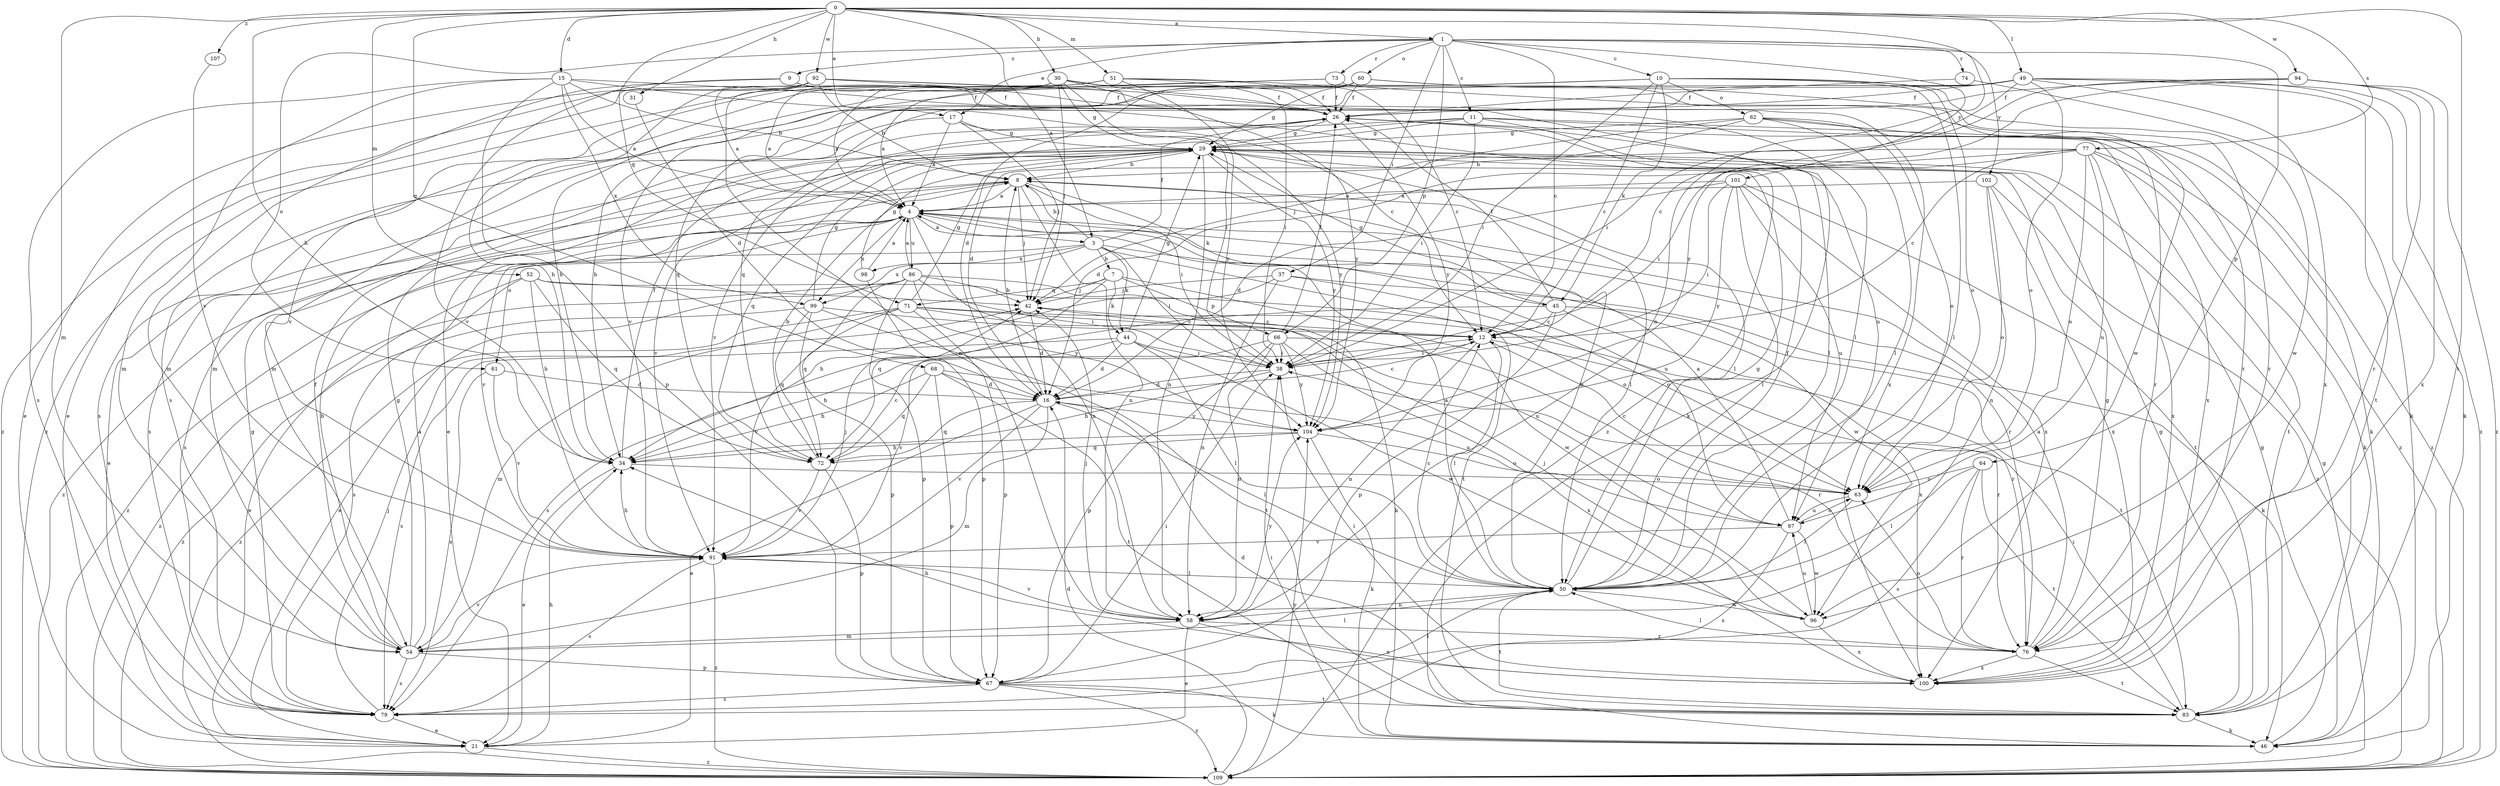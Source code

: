 strict digraph  {
0;
1;
3;
4;
7;
8;
9;
10;
11;
12;
15;
16;
17;
21;
26;
29;
30;
31;
34;
37;
38;
42;
44;
45;
46;
49;
50;
51;
52;
54;
58;
60;
61;
62;
63;
64;
66;
67;
68;
71;
72;
73;
74;
76;
77;
79;
83;
86;
87;
91;
92;
94;
96;
98;
99;
100;
101;
102;
104;
107;
109;
0 -> 1  [label=a];
0 -> 3  [label=a];
0 -> 15  [label=d];
0 -> 17  [label=e];
0 -> 30  [label=h];
0 -> 31  [label=h];
0 -> 34  [label=h];
0 -> 49  [label=l];
0 -> 51  [label=m];
0 -> 52  [label=m];
0 -> 54  [label=m];
0 -> 58  [label=n];
0 -> 68  [label=q];
0 -> 71  [label=q];
0 -> 77  [label=s];
0 -> 83  [label=t];
0 -> 92  [label=w];
0 -> 94  [label=w];
0 -> 107  [label=z];
1 -> 9  [label=c];
1 -> 10  [label=c];
1 -> 11  [label=c];
1 -> 12  [label=c];
1 -> 17  [label=e];
1 -> 37  [label=i];
1 -> 60  [label=o];
1 -> 61  [label=o];
1 -> 64  [label=p];
1 -> 66  [label=p];
1 -> 73  [label=r];
1 -> 74  [label=r];
1 -> 101  [label=y];
1 -> 102  [label=y];
3 -> 7  [label=b];
3 -> 8  [label=b];
3 -> 26  [label=f];
3 -> 38  [label=i];
3 -> 44  [label=k];
3 -> 83  [label=t];
3 -> 96  [label=w];
3 -> 98  [label=x];
3 -> 99  [label=x];
3 -> 109  [label=z];
4 -> 3  [label=a];
4 -> 58  [label=n];
4 -> 61  [label=o];
4 -> 76  [label=r];
4 -> 86  [label=u];
4 -> 87  [label=u];
4 -> 91  [label=v];
4 -> 99  [label=x];
4 -> 109  [label=z];
7 -> 42  [label=j];
7 -> 44  [label=k];
7 -> 66  [label=p];
7 -> 71  [label=q];
7 -> 72  [label=q];
7 -> 96  [label=w];
8 -> 4  [label=a];
8 -> 21  [label=e];
8 -> 38  [label=i];
8 -> 42  [label=j];
8 -> 45  [label=k];
8 -> 50  [label=l];
8 -> 58  [label=n];
8 -> 79  [label=s];
9 -> 26  [label=f];
9 -> 54  [label=m];
9 -> 91  [label=v];
9 -> 109  [label=z];
10 -> 12  [label=c];
10 -> 38  [label=i];
10 -> 45  [label=k];
10 -> 50  [label=l];
10 -> 54  [label=m];
10 -> 62  [label=o];
10 -> 63  [label=o];
10 -> 72  [label=q];
10 -> 96  [label=w];
11 -> 21  [label=e];
11 -> 29  [label=g];
11 -> 38  [label=i];
11 -> 46  [label=k];
11 -> 50  [label=l];
11 -> 91  [label=v];
11 -> 109  [label=z];
12 -> 38  [label=i];
12 -> 50  [label=l];
12 -> 58  [label=n];
12 -> 76  [label=r];
15 -> 4  [label=a];
15 -> 8  [label=b];
15 -> 12  [label=c];
15 -> 26  [label=f];
15 -> 54  [label=m];
15 -> 67  [label=p];
15 -> 79  [label=s];
15 -> 99  [label=x];
16 -> 8  [label=b];
16 -> 12  [label=c];
16 -> 21  [label=e];
16 -> 50  [label=l];
16 -> 54  [label=m];
16 -> 72  [label=q];
16 -> 91  [label=v];
16 -> 104  [label=y];
17 -> 4  [label=a];
17 -> 29  [label=g];
17 -> 42  [label=j];
17 -> 79  [label=s];
17 -> 104  [label=y];
21 -> 34  [label=h];
21 -> 109  [label=z];
26 -> 29  [label=g];
26 -> 87  [label=u];
26 -> 104  [label=y];
26 -> 109  [label=z];
29 -> 8  [label=b];
29 -> 50  [label=l];
29 -> 58  [label=n];
29 -> 72  [label=q];
29 -> 79  [label=s];
29 -> 91  [label=v];
29 -> 104  [label=y];
30 -> 4  [label=a];
30 -> 21  [label=e];
30 -> 26  [label=f];
30 -> 29  [label=g];
30 -> 38  [label=i];
30 -> 42  [label=j];
30 -> 91  [label=v];
30 -> 100  [label=x];
30 -> 104  [label=y];
30 -> 109  [label=z];
31 -> 16  [label=d];
34 -> 21  [label=e];
34 -> 26  [label=f];
34 -> 63  [label=o];
37 -> 34  [label=h];
37 -> 42  [label=j];
37 -> 46  [label=k];
37 -> 58  [label=n];
37 -> 63  [label=o];
38 -> 16  [label=d];
38 -> 34  [label=h];
42 -> 12  [label=c];
42 -> 16  [label=d];
44 -> 16  [label=d];
44 -> 29  [label=g];
44 -> 38  [label=i];
44 -> 50  [label=l];
44 -> 79  [label=s];
44 -> 91  [label=v];
44 -> 96  [label=w];
45 -> 12  [label=c];
45 -> 26  [label=f];
45 -> 29  [label=g];
45 -> 67  [label=p];
45 -> 79  [label=s];
45 -> 83  [label=t];
45 -> 100  [label=x];
46 -> 29  [label=g];
46 -> 38  [label=i];
49 -> 26  [label=f];
49 -> 34  [label=h];
49 -> 38  [label=i];
49 -> 46  [label=k];
49 -> 63  [label=o];
49 -> 72  [label=q];
49 -> 79  [label=s];
49 -> 83  [label=t];
49 -> 100  [label=x];
49 -> 109  [label=z];
50 -> 4  [label=a];
50 -> 8  [label=b];
50 -> 12  [label=c];
50 -> 26  [label=f];
50 -> 29  [label=g];
50 -> 58  [label=n];
50 -> 83  [label=t];
50 -> 96  [label=w];
51 -> 4  [label=a];
51 -> 12  [label=c];
51 -> 26  [label=f];
51 -> 38  [label=i];
51 -> 54  [label=m];
51 -> 104  [label=y];
51 -> 109  [label=z];
52 -> 21  [label=e];
52 -> 34  [label=h];
52 -> 42  [label=j];
52 -> 63  [label=o];
52 -> 72  [label=q];
52 -> 79  [label=s];
54 -> 4  [label=a];
54 -> 8  [label=b];
54 -> 26  [label=f];
54 -> 29  [label=g];
54 -> 50  [label=l];
54 -> 67  [label=p];
54 -> 79  [label=s];
54 -> 91  [label=v];
58 -> 21  [label=e];
58 -> 42  [label=j];
58 -> 54  [label=m];
58 -> 76  [label=r];
58 -> 91  [label=v];
58 -> 100  [label=x];
58 -> 104  [label=y];
60 -> 16  [label=d];
60 -> 26  [label=f];
60 -> 29  [label=g];
60 -> 76  [label=r];
60 -> 91  [label=v];
60 -> 96  [label=w];
61 -> 16  [label=d];
61 -> 79  [label=s];
61 -> 91  [label=v];
62 -> 16  [label=d];
62 -> 29  [label=g];
62 -> 42  [label=j];
62 -> 50  [label=l];
62 -> 63  [label=o];
62 -> 76  [label=r];
62 -> 100  [label=x];
63 -> 12  [label=c];
63 -> 50  [label=l];
63 -> 87  [label=u];
64 -> 50  [label=l];
64 -> 63  [label=o];
64 -> 76  [label=r];
64 -> 79  [label=s];
64 -> 83  [label=t];
66 -> 26  [label=f];
66 -> 34  [label=h];
66 -> 38  [label=i];
66 -> 58  [label=n];
66 -> 67  [label=p];
66 -> 76  [label=r];
66 -> 100  [label=x];
66 -> 104  [label=y];
67 -> 38  [label=i];
67 -> 46  [label=k];
67 -> 50  [label=l];
67 -> 79  [label=s];
67 -> 83  [label=t];
67 -> 109  [label=z];
68 -> 16  [label=d];
68 -> 34  [label=h];
68 -> 67  [label=p];
68 -> 72  [label=q];
68 -> 83  [label=t];
68 -> 87  [label=u];
71 -> 12  [label=c];
71 -> 29  [label=g];
71 -> 54  [label=m];
71 -> 67  [label=p];
71 -> 76  [label=r];
71 -> 87  [label=u];
71 -> 91  [label=v];
71 -> 109  [label=z];
72 -> 8  [label=b];
72 -> 12  [label=c];
72 -> 67  [label=p];
72 -> 91  [label=v];
73 -> 4  [label=a];
73 -> 26  [label=f];
73 -> 34  [label=h];
73 -> 76  [label=r];
74 -> 26  [label=f];
74 -> 46  [label=k];
76 -> 4  [label=a];
76 -> 29  [label=g];
76 -> 50  [label=l];
76 -> 63  [label=o];
76 -> 83  [label=t];
76 -> 100  [label=x];
77 -> 8  [label=b];
77 -> 12  [label=c];
77 -> 16  [label=d];
77 -> 38  [label=i];
77 -> 46  [label=k];
77 -> 63  [label=o];
77 -> 83  [label=t];
77 -> 87  [label=u];
77 -> 100  [label=x];
79 -> 21  [label=e];
79 -> 29  [label=g];
79 -> 42  [label=j];
83 -> 16  [label=d];
83 -> 29  [label=g];
83 -> 38  [label=i];
83 -> 46  [label=k];
86 -> 4  [label=a];
86 -> 21  [label=e];
86 -> 38  [label=i];
86 -> 42  [label=j];
86 -> 46  [label=k];
86 -> 67  [label=p];
86 -> 72  [label=q];
86 -> 104  [label=y];
86 -> 109  [label=z];
87 -> 4  [label=a];
87 -> 63  [label=o];
87 -> 79  [label=s];
87 -> 91  [label=v];
87 -> 96  [label=w];
91 -> 34  [label=h];
91 -> 42  [label=j];
91 -> 50  [label=l];
91 -> 79  [label=s];
91 -> 109  [label=z];
92 -> 4  [label=a];
92 -> 8  [label=b];
92 -> 21  [label=e];
92 -> 26  [label=f];
92 -> 34  [label=h];
92 -> 46  [label=k];
92 -> 50  [label=l];
92 -> 58  [label=n];
94 -> 12  [label=c];
94 -> 26  [label=f];
94 -> 76  [label=r];
94 -> 100  [label=x];
94 -> 104  [label=y];
94 -> 109  [label=z];
96 -> 42  [label=j];
96 -> 87  [label=u];
96 -> 100  [label=x];
98 -> 4  [label=a];
98 -> 29  [label=g];
98 -> 67  [label=p];
99 -> 12  [label=c];
99 -> 29  [label=g];
99 -> 67  [label=p];
99 -> 72  [label=q];
99 -> 83  [label=t];
99 -> 109  [label=z];
100 -> 34  [label=h];
100 -> 38  [label=i];
101 -> 4  [label=a];
101 -> 16  [label=d];
101 -> 38  [label=i];
101 -> 50  [label=l];
101 -> 83  [label=t];
101 -> 87  [label=u];
101 -> 100  [label=x];
101 -> 104  [label=y];
102 -> 4  [label=a];
102 -> 58  [label=n];
102 -> 63  [label=o];
102 -> 100  [label=x];
102 -> 109  [label=z];
104 -> 34  [label=h];
104 -> 46  [label=k];
104 -> 63  [label=o];
104 -> 72  [label=q];
107 -> 91  [label=v];
109 -> 16  [label=d];
109 -> 29  [label=g];
109 -> 104  [label=y];
}
